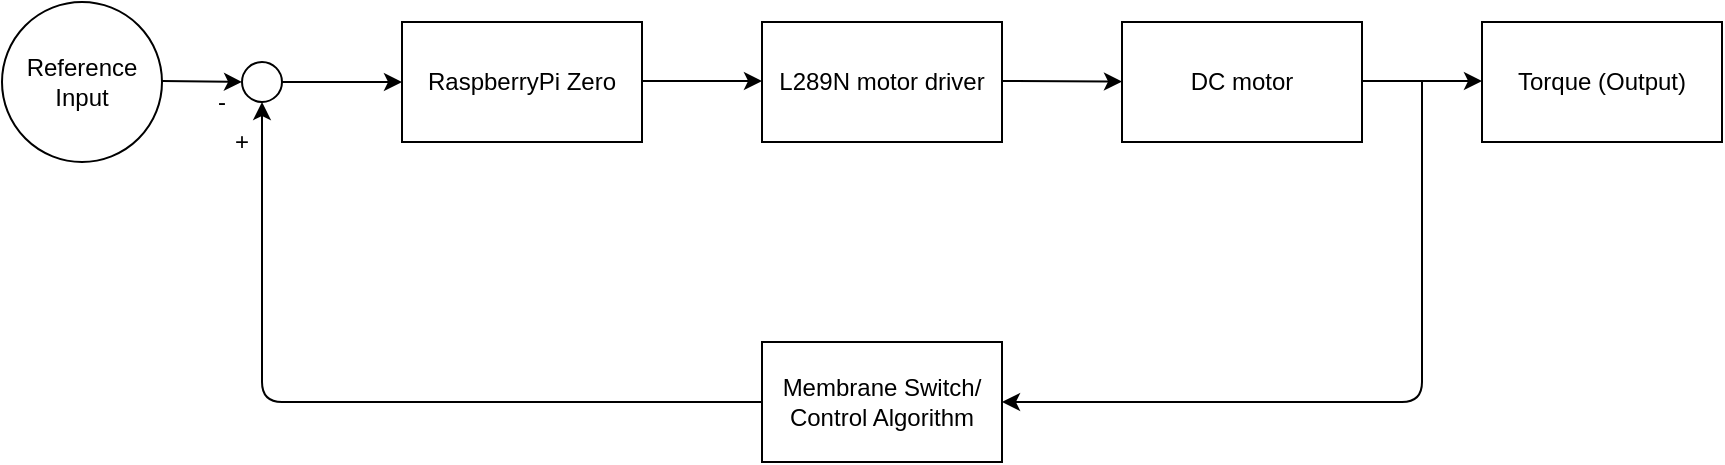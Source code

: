 <mxfile>
    <diagram id="vfQS_LiuJRJIZjPPx2uC" name="Page-1">
        <mxGraphModel dx="965" dy="676" grid="1" gridSize="10" guides="1" tooltips="1" connect="1" arrows="1" fold="1" page="1" pageScale="1" pageWidth="827" pageHeight="1169" math="0" shadow="0">
            <root>
                <mxCell id="0"/>
                <mxCell id="1" parent="0"/>
                <mxCell id="2" value="Reference&lt;br&gt;Input" style="ellipse;whiteSpace=wrap;html=1;aspect=fixed;" vertex="1" parent="1">
                    <mxGeometry x="110" y="80" width="80" height="80" as="geometry"/>
                </mxCell>
                <mxCell id="5" value="" style="endArrow=classic;html=1;" edge="1" parent="1">
                    <mxGeometry relative="1" as="geometry">
                        <mxPoint x="190" y="119.5" as="sourcePoint"/>
                        <mxPoint x="230" y="120" as="targetPoint"/>
                    </mxGeometry>
                </mxCell>
                <mxCell id="7" value="" style="ellipse;whiteSpace=wrap;html=1;aspect=fixed;" vertex="1" parent="1">
                    <mxGeometry x="230" y="110" width="20" height="20" as="geometry"/>
                </mxCell>
                <mxCell id="8" value="" style="endArrow=classic;html=1;exitX=1;exitY=0.5;exitDx=0;exitDy=0;" edge="1" parent="1" source="7">
                    <mxGeometry width="50" height="50" relative="1" as="geometry">
                        <mxPoint x="420" y="310" as="sourcePoint"/>
                        <mxPoint x="310" y="120" as="targetPoint"/>
                    </mxGeometry>
                </mxCell>
                <UserObject label="RaspberryPi Zero" treeRoot="1" id="9">
                    <mxCell style="whiteSpace=wrap;html=1;align=center;treeFolding=1;treeMoving=1;newEdgeStyle={&quot;edgeStyle&quot;:&quot;elbowEdgeStyle&quot;,&quot;startArrow&quot;:&quot;none&quot;,&quot;endArrow&quot;:&quot;none&quot;};" vertex="1" parent="1">
                        <mxGeometry x="310" y="90" width="120" height="60" as="geometry"/>
                    </mxCell>
                </UserObject>
                <mxCell id="10" value="" style="endArrow=classic;html=1;exitX=1;exitY=0.5;exitDx=0;exitDy=0;" edge="1" parent="1">
                    <mxGeometry width="50" height="50" relative="1" as="geometry">
                        <mxPoint x="430" y="119.5" as="sourcePoint"/>
                        <mxPoint x="490" y="119.5" as="targetPoint"/>
                    </mxGeometry>
                </mxCell>
                <UserObject label="L289N motor driver" treeRoot="1" id="11">
                    <mxCell style="whiteSpace=wrap;html=1;align=center;treeFolding=1;treeMoving=1;newEdgeStyle={&quot;edgeStyle&quot;:&quot;elbowEdgeStyle&quot;,&quot;startArrow&quot;:&quot;none&quot;,&quot;endArrow&quot;:&quot;none&quot;};" vertex="1" parent="1">
                        <mxGeometry x="490" y="90" width="120" height="60" as="geometry"/>
                    </mxCell>
                </UserObject>
                <mxCell id="12" value="" style="endArrow=classic;html=1;exitX=1;exitY=0.5;exitDx=0;exitDy=0;" edge="1" parent="1" target="13">
                    <mxGeometry width="50" height="50" relative="1" as="geometry">
                        <mxPoint x="610" y="119.5" as="sourcePoint"/>
                        <mxPoint x="670" y="119.5" as="targetPoint"/>
                    </mxGeometry>
                </mxCell>
                <UserObject label="DC motor" treeRoot="1" id="13">
                    <mxCell style="whiteSpace=wrap;html=1;align=center;treeFolding=1;treeMoving=1;newEdgeStyle={&quot;edgeStyle&quot;:&quot;elbowEdgeStyle&quot;,&quot;startArrow&quot;:&quot;none&quot;,&quot;endArrow&quot;:&quot;none&quot;};" vertex="1" parent="1">
                        <mxGeometry x="670" y="90" width="120" height="60" as="geometry"/>
                    </mxCell>
                </UserObject>
                <mxCell id="14" value="" style="endArrow=classic;html=1;exitX=1;exitY=0.5;exitDx=0;exitDy=0;" edge="1" parent="1">
                    <mxGeometry width="50" height="50" relative="1" as="geometry">
                        <mxPoint x="790" y="119.5" as="sourcePoint"/>
                        <mxPoint x="850" y="119.5" as="targetPoint"/>
                    </mxGeometry>
                </mxCell>
                <UserObject label="Torque (Output)" treeRoot="1" id="15">
                    <mxCell style="whiteSpace=wrap;html=1;align=center;treeFolding=1;treeMoving=1;newEdgeStyle={&quot;edgeStyle&quot;:&quot;elbowEdgeStyle&quot;,&quot;startArrow&quot;:&quot;none&quot;,&quot;endArrow&quot;:&quot;none&quot;};" vertex="1" parent="1">
                        <mxGeometry x="850" y="90" width="120" height="60" as="geometry"/>
                    </mxCell>
                </UserObject>
                <mxCell id="16" value="" style="endArrow=classic;html=1;" edge="1" parent="1" target="17">
                    <mxGeometry width="50" height="50" relative="1" as="geometry">
                        <mxPoint x="820" y="120" as="sourcePoint"/>
                        <mxPoint x="610" y="280" as="targetPoint"/>
                        <Array as="points">
                            <mxPoint x="820" y="280"/>
                        </Array>
                    </mxGeometry>
                </mxCell>
                <UserObject label="Membrane Switch/&lt;br&gt;Control Algorithm" treeRoot="1" id="17">
                    <mxCell style="whiteSpace=wrap;html=1;align=center;treeFolding=1;treeMoving=1;newEdgeStyle={&quot;edgeStyle&quot;:&quot;elbowEdgeStyle&quot;,&quot;startArrow&quot;:&quot;none&quot;,&quot;endArrow&quot;:&quot;none&quot;};" vertex="1" parent="1">
                        <mxGeometry x="490" y="250" width="120" height="60" as="geometry"/>
                    </mxCell>
                </UserObject>
                <mxCell id="23" value="" style="endArrow=classic;html=1;exitX=0;exitY=0.5;exitDx=0;exitDy=0;entryX=0.5;entryY=1;entryDx=0;entryDy=0;" edge="1" parent="1" source="17" target="7">
                    <mxGeometry width="50" height="50" relative="1" as="geometry">
                        <mxPoint x="530" y="300" as="sourcePoint"/>
                        <mxPoint x="580" y="250" as="targetPoint"/>
                        <Array as="points">
                            <mxPoint x="240" y="280"/>
                        </Array>
                    </mxGeometry>
                </mxCell>
                <mxCell id="24" value="+" style="text;html=1;strokeColor=none;fillColor=none;align=center;verticalAlign=middle;whiteSpace=wrap;rounded=0;" vertex="1" parent="1">
                    <mxGeometry x="210" y="140" width="40" height="20" as="geometry"/>
                </mxCell>
                <mxCell id="25" value="-" style="text;html=1;strokeColor=none;fillColor=none;align=center;verticalAlign=middle;whiteSpace=wrap;rounded=0;" vertex="1" parent="1">
                    <mxGeometry x="200" y="120" width="40" height="20" as="geometry"/>
                </mxCell>
            </root>
        </mxGraphModel>
    </diagram>
</mxfile>